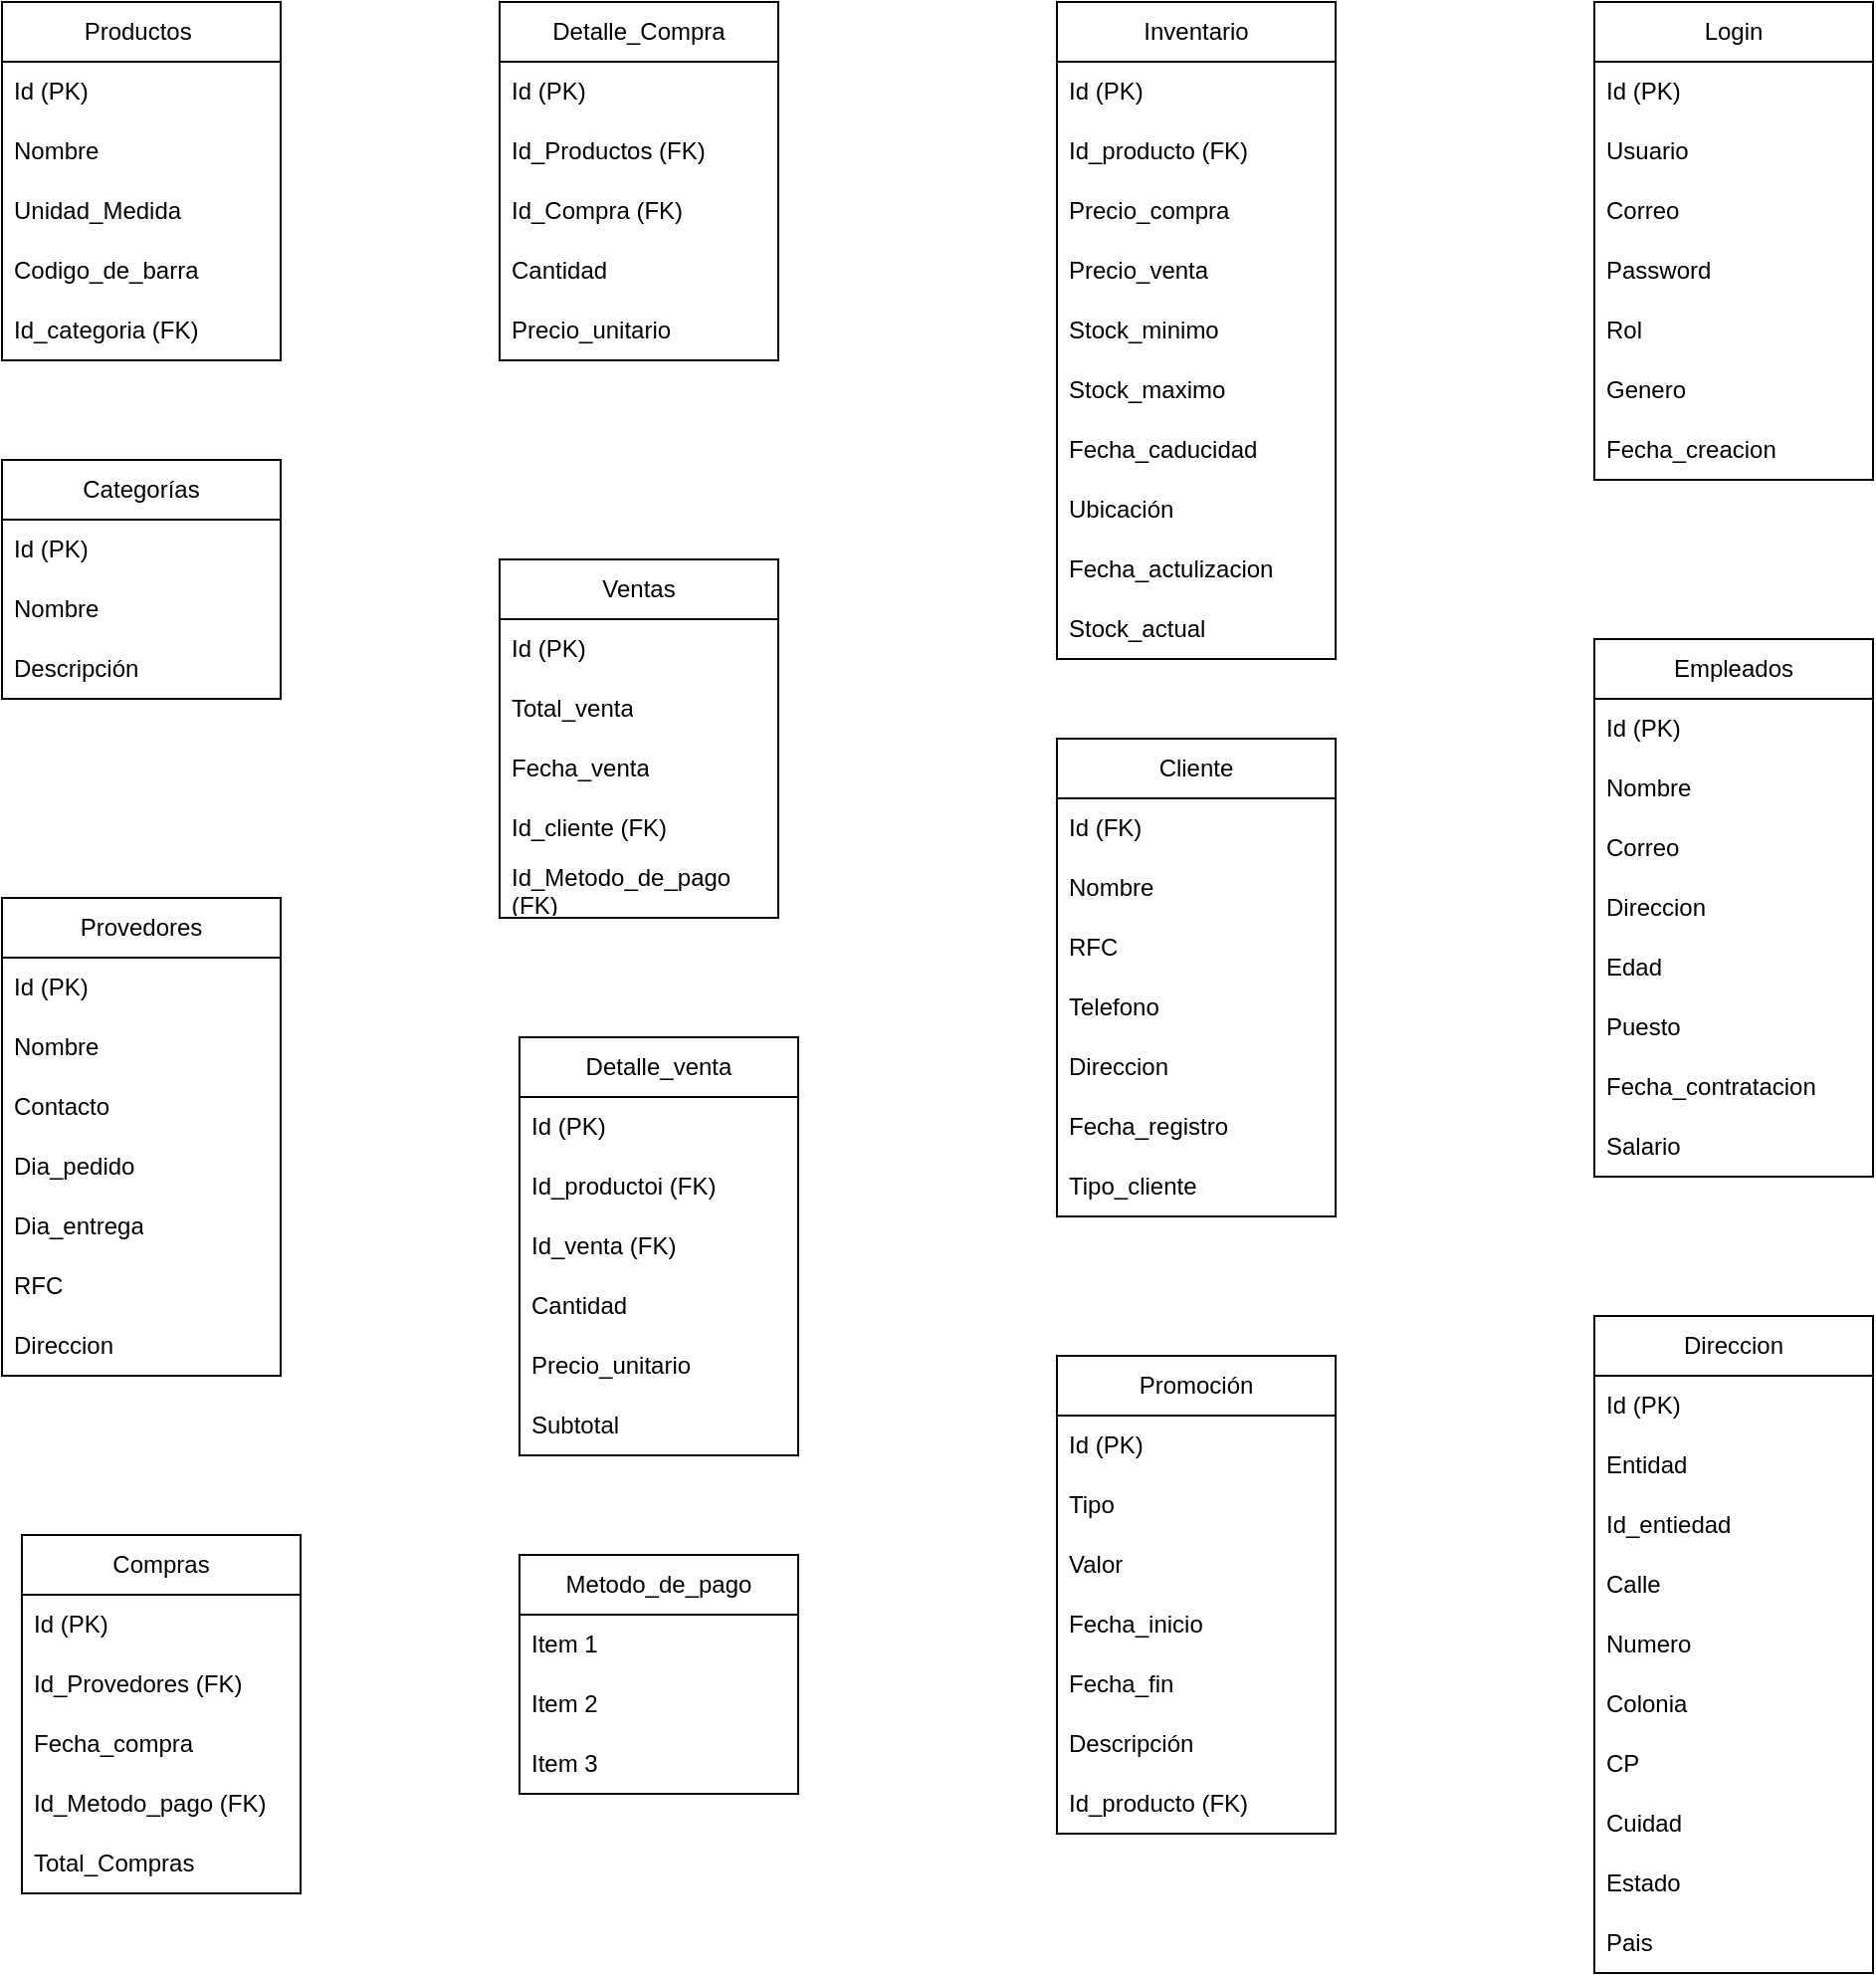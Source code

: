 <mxfile version="28.0.9">
  <diagram name="Página-1" id="s4iE3-bZNJo3ALk9w8a-">
    <mxGraphModel dx="1351" dy="931" grid="1" gridSize="10" guides="1" tooltips="1" connect="1" arrows="1" fold="1" page="1" pageScale="1" pageWidth="850" pageHeight="1100" background="none" math="0" shadow="0">
      <root>
        <mxCell id="0" />
        <mxCell id="1" parent="0" />
        <mxCell id="YJeVbVahB3bCU0krQ_hG-16" value="Compras" style="swimlane;fontStyle=0;childLayout=stackLayout;horizontal=1;startSize=30;horizontalStack=0;resizeParent=1;resizeParentMax=0;resizeLast=0;collapsible=1;marginBottom=0;whiteSpace=wrap;html=1;" parent="1" vertex="1">
          <mxGeometry x="50" y="810" width="140" height="180" as="geometry" />
        </mxCell>
        <mxCell id="YJeVbVahB3bCU0krQ_hG-17" value="Id (PK)" style="text;strokeColor=none;fillColor=none;align=left;verticalAlign=middle;spacingLeft=4;spacingRight=4;overflow=hidden;points=[[0,0.5],[1,0.5]];portConstraint=eastwest;rotatable=0;whiteSpace=wrap;html=1;" parent="YJeVbVahB3bCU0krQ_hG-16" vertex="1">
          <mxGeometry y="30" width="140" height="30" as="geometry" />
        </mxCell>
        <mxCell id="YJeVbVahB3bCU0krQ_hG-18" value="Id_Provedores (FK)" style="text;strokeColor=none;fillColor=none;align=left;verticalAlign=middle;spacingLeft=4;spacingRight=4;overflow=hidden;points=[[0,0.5],[1,0.5]];portConstraint=eastwest;rotatable=0;whiteSpace=wrap;html=1;" parent="YJeVbVahB3bCU0krQ_hG-16" vertex="1">
          <mxGeometry y="60" width="140" height="30" as="geometry" />
        </mxCell>
        <mxCell id="fTcTY6-zN0gqCaQh0SbR-51" value="Fecha_compra" style="text;strokeColor=none;fillColor=none;align=left;verticalAlign=middle;spacingLeft=4;spacingRight=4;overflow=hidden;points=[[0,0.5],[1,0.5]];portConstraint=eastwest;rotatable=0;whiteSpace=wrap;html=1;" vertex="1" parent="YJeVbVahB3bCU0krQ_hG-16">
          <mxGeometry y="90" width="140" height="30" as="geometry" />
        </mxCell>
        <mxCell id="fTcTY6-zN0gqCaQh0SbR-53" value="Id_Metodo_pago (FK)" style="text;strokeColor=none;fillColor=none;align=left;verticalAlign=middle;spacingLeft=4;spacingRight=4;overflow=hidden;points=[[0,0.5],[1,0.5]];portConstraint=eastwest;rotatable=0;whiteSpace=wrap;html=1;" vertex="1" parent="YJeVbVahB3bCU0krQ_hG-16">
          <mxGeometry y="120" width="140" height="30" as="geometry" />
        </mxCell>
        <mxCell id="YJeVbVahB3bCU0krQ_hG-19" value="Total_Compras" style="text;strokeColor=none;fillColor=none;align=left;verticalAlign=middle;spacingLeft=4;spacingRight=4;overflow=hidden;points=[[0,0.5],[1,0.5]];portConstraint=eastwest;rotatable=0;whiteSpace=wrap;html=1;" parent="YJeVbVahB3bCU0krQ_hG-16" vertex="1">
          <mxGeometry y="150" width="140" height="30" as="geometry" />
        </mxCell>
        <mxCell id="YJeVbVahB3bCU0krQ_hG-20" value="Detalle_Compra" style="swimlane;fontStyle=0;childLayout=stackLayout;horizontal=1;startSize=30;horizontalStack=0;resizeParent=1;resizeParentMax=0;resizeLast=0;collapsible=1;marginBottom=0;whiteSpace=wrap;html=1;" parent="1" vertex="1">
          <mxGeometry x="290" y="40" width="140" height="180" as="geometry" />
        </mxCell>
        <mxCell id="YJeVbVahB3bCU0krQ_hG-21" value="Id (PK)" style="text;strokeColor=none;fillColor=none;align=left;verticalAlign=middle;spacingLeft=4;spacingRight=4;overflow=hidden;points=[[0,0.5],[1,0.5]];portConstraint=eastwest;rotatable=0;whiteSpace=wrap;html=1;" parent="YJeVbVahB3bCU0krQ_hG-20" vertex="1">
          <mxGeometry y="30" width="140" height="30" as="geometry" />
        </mxCell>
        <mxCell id="YJeVbVahB3bCU0krQ_hG-22" value="Id_Productos (FK)" style="text;strokeColor=none;fillColor=none;align=left;verticalAlign=middle;spacingLeft=4;spacingRight=4;overflow=hidden;points=[[0,0.5],[1,0.5]];portConstraint=eastwest;rotatable=0;whiteSpace=wrap;html=1;" parent="YJeVbVahB3bCU0krQ_hG-20" vertex="1">
          <mxGeometry y="60" width="140" height="30" as="geometry" />
        </mxCell>
        <mxCell id="YJeVbVahB3bCU0krQ_hG-23" value="Id_Compra (FK)" style="text;strokeColor=none;fillColor=none;align=left;verticalAlign=middle;spacingLeft=4;spacingRight=4;overflow=hidden;points=[[0,0.5],[1,0.5]];portConstraint=eastwest;rotatable=0;whiteSpace=wrap;html=1;" parent="YJeVbVahB3bCU0krQ_hG-20" vertex="1">
          <mxGeometry y="90" width="140" height="30" as="geometry" />
        </mxCell>
        <mxCell id="fTcTY6-zN0gqCaQh0SbR-10" value="Cantidad" style="text;strokeColor=none;fillColor=none;align=left;verticalAlign=middle;spacingLeft=4;spacingRight=4;overflow=hidden;points=[[0,0.5],[1,0.5]];portConstraint=eastwest;rotatable=0;whiteSpace=wrap;html=1;" vertex="1" parent="YJeVbVahB3bCU0krQ_hG-20">
          <mxGeometry y="120" width="140" height="30" as="geometry" />
        </mxCell>
        <mxCell id="YJeVbVahB3bCU0krQ_hG-24" value="Precio_unitario" style="text;strokeColor=none;fillColor=none;align=left;verticalAlign=middle;spacingLeft=4;spacingRight=4;overflow=hidden;points=[[0,0.5],[1,0.5]];portConstraint=eastwest;rotatable=0;whiteSpace=wrap;html=1;" parent="YJeVbVahB3bCU0krQ_hG-20" vertex="1">
          <mxGeometry y="150" width="140" height="30" as="geometry" />
        </mxCell>
        <mxCell id="d5MRXI2OBpAzyRgP1LyC-1" value="Productos&amp;nbsp;" style="swimlane;fontStyle=0;childLayout=stackLayout;horizontal=1;startSize=30;horizontalStack=0;resizeParent=1;resizeParentMax=0;resizeLast=0;collapsible=1;marginBottom=0;whiteSpace=wrap;html=1;" parent="1" vertex="1">
          <mxGeometry x="40" y="40" width="140" height="180" as="geometry" />
        </mxCell>
        <mxCell id="d5MRXI2OBpAzyRgP1LyC-2" value="Id (PK)" style="text;strokeColor=none;fillColor=none;align=left;verticalAlign=middle;spacingLeft=4;spacingRight=4;overflow=hidden;points=[[0,0.5],[1,0.5]];portConstraint=eastwest;rotatable=0;whiteSpace=wrap;html=1;" parent="d5MRXI2OBpAzyRgP1LyC-1" vertex="1">
          <mxGeometry y="30" width="140" height="30" as="geometry" />
        </mxCell>
        <mxCell id="d5MRXI2OBpAzyRgP1LyC-3" value="Nombre" style="text;strokeColor=none;fillColor=none;align=left;verticalAlign=middle;spacingLeft=4;spacingRight=4;overflow=hidden;points=[[0,0.5],[1,0.5]];portConstraint=eastwest;rotatable=0;whiteSpace=wrap;html=1;" parent="d5MRXI2OBpAzyRgP1LyC-1" vertex="1">
          <mxGeometry y="60" width="140" height="30" as="geometry" />
        </mxCell>
        <mxCell id="d5MRXI2OBpAzyRgP1LyC-4" value="Unidad_Medida" style="text;strokeColor=none;fillColor=none;align=left;verticalAlign=middle;spacingLeft=4;spacingRight=4;overflow=hidden;points=[[0,0.5],[1,0.5]];portConstraint=eastwest;rotatable=0;whiteSpace=wrap;html=1;" parent="d5MRXI2OBpAzyRgP1LyC-1" vertex="1">
          <mxGeometry y="90" width="140" height="30" as="geometry" />
        </mxCell>
        <mxCell id="fTcTY6-zN0gqCaQh0SbR-3" value="Codigo_de_barra" style="text;strokeColor=none;fillColor=none;align=left;verticalAlign=middle;spacingLeft=4;spacingRight=4;overflow=hidden;points=[[0,0.5],[1,0.5]];portConstraint=eastwest;rotatable=0;whiteSpace=wrap;html=1;" vertex="1" parent="d5MRXI2OBpAzyRgP1LyC-1">
          <mxGeometry y="120" width="140" height="30" as="geometry" />
        </mxCell>
        <mxCell id="fTcTY6-zN0gqCaQh0SbR-48" value="Id_categoria (FK)" style="text;strokeColor=none;fillColor=none;align=left;verticalAlign=middle;spacingLeft=4;spacingRight=4;overflow=hidden;points=[[0,0.5],[1,0.5]];portConstraint=eastwest;rotatable=0;whiteSpace=wrap;html=1;" vertex="1" parent="d5MRXI2OBpAzyRgP1LyC-1">
          <mxGeometry y="150" width="140" height="30" as="geometry" />
        </mxCell>
        <mxCell id="d5MRXI2OBpAzyRgP1LyC-5" value="Categorías" style="swimlane;fontStyle=0;childLayout=stackLayout;horizontal=1;startSize=30;horizontalStack=0;resizeParent=1;resizeParentMax=0;resizeLast=0;collapsible=1;marginBottom=0;whiteSpace=wrap;html=1;" parent="1" vertex="1">
          <mxGeometry x="40" y="270" width="140" height="120" as="geometry" />
        </mxCell>
        <mxCell id="d5MRXI2OBpAzyRgP1LyC-6" value="Id (PK)" style="text;strokeColor=none;fillColor=none;align=left;verticalAlign=middle;spacingLeft=4;spacingRight=4;overflow=hidden;points=[[0,0.5],[1,0.5]];portConstraint=eastwest;rotatable=0;whiteSpace=wrap;html=1;" parent="d5MRXI2OBpAzyRgP1LyC-5" vertex="1">
          <mxGeometry y="30" width="140" height="30" as="geometry" />
        </mxCell>
        <mxCell id="d5MRXI2OBpAzyRgP1LyC-7" value="Nombre" style="text;strokeColor=none;fillColor=none;align=left;verticalAlign=middle;spacingLeft=4;spacingRight=4;overflow=hidden;points=[[0,0.5],[1,0.5]];portConstraint=eastwest;rotatable=0;whiteSpace=wrap;html=1;" parent="d5MRXI2OBpAzyRgP1LyC-5" vertex="1">
          <mxGeometry y="60" width="140" height="30" as="geometry" />
        </mxCell>
        <mxCell id="fTcTY6-zN0gqCaQh0SbR-49" value="Descripción" style="text;strokeColor=none;fillColor=none;align=left;verticalAlign=middle;spacingLeft=4;spacingRight=4;overflow=hidden;points=[[0,0.5],[1,0.5]];portConstraint=eastwest;rotatable=0;whiteSpace=wrap;html=1;" vertex="1" parent="d5MRXI2OBpAzyRgP1LyC-5">
          <mxGeometry y="90" width="140" height="30" as="geometry" />
        </mxCell>
        <mxCell id="d5MRXI2OBpAzyRgP1LyC-9" value="Provedores" style="swimlane;fontStyle=0;childLayout=stackLayout;horizontal=1;startSize=30;horizontalStack=0;resizeParent=1;resizeParentMax=0;resizeLast=0;collapsible=1;marginBottom=0;whiteSpace=wrap;html=1;" parent="1" vertex="1">
          <mxGeometry x="40" y="490" width="140" height="240" as="geometry" />
        </mxCell>
        <mxCell id="d5MRXI2OBpAzyRgP1LyC-10" value="Id (PK)" style="text;strokeColor=none;fillColor=none;align=left;verticalAlign=middle;spacingLeft=4;spacingRight=4;overflow=hidden;points=[[0,0.5],[1,0.5]];portConstraint=eastwest;rotatable=0;whiteSpace=wrap;html=1;" parent="d5MRXI2OBpAzyRgP1LyC-9" vertex="1">
          <mxGeometry y="30" width="140" height="30" as="geometry" />
        </mxCell>
        <mxCell id="d5MRXI2OBpAzyRgP1LyC-11" value="Nombre" style="text;strokeColor=none;fillColor=none;align=left;verticalAlign=middle;spacingLeft=4;spacingRight=4;overflow=hidden;points=[[0,0.5],[1,0.5]];portConstraint=eastwest;rotatable=0;whiteSpace=wrap;html=1;" parent="d5MRXI2OBpAzyRgP1LyC-9" vertex="1">
          <mxGeometry y="60" width="140" height="30" as="geometry" />
        </mxCell>
        <mxCell id="d5MRXI2OBpAzyRgP1LyC-12" value="Contacto" style="text;strokeColor=none;fillColor=none;align=left;verticalAlign=middle;spacingLeft=4;spacingRight=4;overflow=hidden;points=[[0,0.5],[1,0.5]];portConstraint=eastwest;rotatable=0;whiteSpace=wrap;html=1;" parent="d5MRXI2OBpAzyRgP1LyC-9" vertex="1">
          <mxGeometry y="90" width="140" height="30" as="geometry" />
        </mxCell>
        <mxCell id="d5MRXI2OBpAzyRgP1LyC-13" value="Dia_pedido" style="text;strokeColor=none;fillColor=none;align=left;verticalAlign=middle;spacingLeft=4;spacingRight=4;overflow=hidden;points=[[0,0.5],[1,0.5]];portConstraint=eastwest;rotatable=0;whiteSpace=wrap;html=1;" parent="d5MRXI2OBpAzyRgP1LyC-9" vertex="1">
          <mxGeometry y="120" width="140" height="30" as="geometry" />
        </mxCell>
        <mxCell id="d5MRXI2OBpAzyRgP1LyC-14" value="Dia_entrega" style="text;strokeColor=none;fillColor=none;align=left;verticalAlign=middle;spacingLeft=4;spacingRight=4;overflow=hidden;points=[[0,0.5],[1,0.5]];portConstraint=eastwest;rotatable=0;whiteSpace=wrap;html=1;" parent="d5MRXI2OBpAzyRgP1LyC-9" vertex="1">
          <mxGeometry y="150" width="140" height="30" as="geometry" />
        </mxCell>
        <mxCell id="fTcTY6-zN0gqCaQh0SbR-5" value="RFC" style="text;strokeColor=none;fillColor=none;align=left;verticalAlign=middle;spacingLeft=4;spacingRight=4;overflow=hidden;points=[[0,0.5],[1,0.5]];portConstraint=eastwest;rotatable=0;whiteSpace=wrap;html=1;" vertex="1" parent="d5MRXI2OBpAzyRgP1LyC-9">
          <mxGeometry y="180" width="140" height="30" as="geometry" />
        </mxCell>
        <mxCell id="fTcTY6-zN0gqCaQh0SbR-6" value="Direccion" style="text;strokeColor=none;fillColor=none;align=left;verticalAlign=middle;spacingLeft=4;spacingRight=4;overflow=hidden;points=[[0,0.5],[1,0.5]];portConstraint=eastwest;rotatable=0;whiteSpace=wrap;html=1;" vertex="1" parent="d5MRXI2OBpAzyRgP1LyC-9">
          <mxGeometry y="210" width="140" height="30" as="geometry" />
        </mxCell>
        <mxCell id="d5MRXI2OBpAzyRgP1LyC-15" value="Ventas" style="swimlane;fontStyle=0;childLayout=stackLayout;horizontal=1;startSize=30;horizontalStack=0;resizeParent=1;resizeParentMax=0;resizeLast=0;collapsible=1;marginBottom=0;whiteSpace=wrap;html=1;" parent="1" vertex="1">
          <mxGeometry x="290" y="320" width="140" height="180" as="geometry" />
        </mxCell>
        <mxCell id="d5MRXI2OBpAzyRgP1LyC-16" value="Id (PK)" style="text;strokeColor=none;fillColor=none;align=left;verticalAlign=middle;spacingLeft=4;spacingRight=4;overflow=hidden;points=[[0,0.5],[1,0.5]];portConstraint=eastwest;rotatable=0;whiteSpace=wrap;html=1;" parent="d5MRXI2OBpAzyRgP1LyC-15" vertex="1">
          <mxGeometry y="30" width="140" height="30" as="geometry" />
        </mxCell>
        <mxCell id="d5MRXI2OBpAzyRgP1LyC-17" value="Total_venta" style="text;strokeColor=none;fillColor=none;align=left;verticalAlign=middle;spacingLeft=4;spacingRight=4;overflow=hidden;points=[[0,0.5],[1,0.5]];portConstraint=eastwest;rotatable=0;whiteSpace=wrap;html=1;" parent="d5MRXI2OBpAzyRgP1LyC-15" vertex="1">
          <mxGeometry y="60" width="140" height="30" as="geometry" />
        </mxCell>
        <mxCell id="d5MRXI2OBpAzyRgP1LyC-18" value="Fecha_venta" style="text;strokeColor=none;fillColor=none;align=left;verticalAlign=middle;spacingLeft=4;spacingRight=4;overflow=hidden;points=[[0,0.5],[1,0.5]];portConstraint=eastwest;rotatable=0;whiteSpace=wrap;html=1;" parent="d5MRXI2OBpAzyRgP1LyC-15" vertex="1">
          <mxGeometry y="90" width="140" height="30" as="geometry" />
        </mxCell>
        <mxCell id="d5MRXI2OBpAzyRgP1LyC-19" value="Id_cliente (FK)" style="text;strokeColor=none;fillColor=none;align=left;verticalAlign=middle;spacingLeft=4;spacingRight=4;overflow=hidden;points=[[0,0.5],[1,0.5]];portConstraint=eastwest;rotatable=0;whiteSpace=wrap;html=1;" parent="d5MRXI2OBpAzyRgP1LyC-15" vertex="1">
          <mxGeometry y="120" width="140" height="30" as="geometry" />
        </mxCell>
        <mxCell id="fTcTY6-zN0gqCaQh0SbR-18" value="Id_Metodo_de_pago (FK)" style="text;strokeColor=none;fillColor=none;align=left;verticalAlign=middle;spacingLeft=4;spacingRight=4;overflow=hidden;points=[[0,0.5],[1,0.5]];portConstraint=eastwest;rotatable=0;whiteSpace=wrap;html=1;" vertex="1" parent="d5MRXI2OBpAzyRgP1LyC-15">
          <mxGeometry y="150" width="140" height="30" as="geometry" />
        </mxCell>
        <mxCell id="d5MRXI2OBpAzyRgP1LyC-20" value="Detalle_venta" style="swimlane;fontStyle=0;childLayout=stackLayout;horizontal=1;startSize=30;horizontalStack=0;resizeParent=1;resizeParentMax=0;resizeLast=0;collapsible=1;marginBottom=0;whiteSpace=wrap;html=1;" parent="1" vertex="1">
          <mxGeometry x="300" y="560" width="140" height="210" as="geometry" />
        </mxCell>
        <mxCell id="d5MRXI2OBpAzyRgP1LyC-21" value="Id (PK)" style="text;strokeColor=none;fillColor=none;align=left;verticalAlign=middle;spacingLeft=4;spacingRight=4;overflow=hidden;points=[[0,0.5],[1,0.5]];portConstraint=eastwest;rotatable=0;whiteSpace=wrap;html=1;" parent="d5MRXI2OBpAzyRgP1LyC-20" vertex="1">
          <mxGeometry y="30" width="140" height="30" as="geometry" />
        </mxCell>
        <mxCell id="d5MRXI2OBpAzyRgP1LyC-22" value="Id_productoi (FK)" style="text;strokeColor=none;fillColor=none;align=left;verticalAlign=middle;spacingLeft=4;spacingRight=4;overflow=hidden;points=[[0,0.5],[1,0.5]];portConstraint=eastwest;rotatable=0;whiteSpace=wrap;html=1;" parent="d5MRXI2OBpAzyRgP1LyC-20" vertex="1">
          <mxGeometry y="60" width="140" height="30" as="geometry" />
        </mxCell>
        <mxCell id="d5MRXI2OBpAzyRgP1LyC-23" value="Id_venta (FK)" style="text;strokeColor=none;fillColor=none;align=left;verticalAlign=middle;spacingLeft=4;spacingRight=4;overflow=hidden;points=[[0,0.5],[1,0.5]];portConstraint=eastwest;rotatable=0;whiteSpace=wrap;html=1;" parent="d5MRXI2OBpAzyRgP1LyC-20" vertex="1">
          <mxGeometry y="90" width="140" height="30" as="geometry" />
        </mxCell>
        <mxCell id="d5MRXI2OBpAzyRgP1LyC-24" value="Cantidad" style="text;strokeColor=none;fillColor=none;align=left;verticalAlign=middle;spacingLeft=4;spacingRight=4;overflow=hidden;points=[[0,0.5],[1,0.5]];portConstraint=eastwest;rotatable=0;whiteSpace=wrap;html=1;" parent="d5MRXI2OBpAzyRgP1LyC-20" vertex="1">
          <mxGeometry y="120" width="140" height="30" as="geometry" />
        </mxCell>
        <mxCell id="fTcTY6-zN0gqCaQh0SbR-42" value="Precio_unitario" style="text;strokeColor=none;fillColor=none;align=left;verticalAlign=middle;spacingLeft=4;spacingRight=4;overflow=hidden;points=[[0,0.5],[1,0.5]];portConstraint=eastwest;rotatable=0;whiteSpace=wrap;html=1;" vertex="1" parent="d5MRXI2OBpAzyRgP1LyC-20">
          <mxGeometry y="150" width="140" height="30" as="geometry" />
        </mxCell>
        <mxCell id="fTcTY6-zN0gqCaQh0SbR-43" value="Subtotal" style="text;strokeColor=none;fillColor=none;align=left;verticalAlign=middle;spacingLeft=4;spacingRight=4;overflow=hidden;points=[[0,0.5],[1,0.5]];portConstraint=eastwest;rotatable=0;whiteSpace=wrap;html=1;" vertex="1" parent="d5MRXI2OBpAzyRgP1LyC-20">
          <mxGeometry y="180" width="140" height="30" as="geometry" />
        </mxCell>
        <mxCell id="d5MRXI2OBpAzyRgP1LyC-25" value="Inventario" style="swimlane;fontStyle=0;childLayout=stackLayout;horizontal=1;startSize=30;horizontalStack=0;resizeParent=1;resizeParentMax=0;resizeLast=0;collapsible=1;marginBottom=0;whiteSpace=wrap;html=1;" parent="1" vertex="1">
          <mxGeometry x="570" y="40" width="140" height="330" as="geometry" />
        </mxCell>
        <mxCell id="d5MRXI2OBpAzyRgP1LyC-26" value="Id (PK)" style="text;strokeColor=none;fillColor=none;align=left;verticalAlign=middle;spacingLeft=4;spacingRight=4;overflow=hidden;points=[[0,0.5],[1,0.5]];portConstraint=eastwest;rotatable=0;whiteSpace=wrap;html=1;" parent="d5MRXI2OBpAzyRgP1LyC-25" vertex="1">
          <mxGeometry y="30" width="140" height="30" as="geometry" />
        </mxCell>
        <mxCell id="d5MRXI2OBpAzyRgP1LyC-27" value="Id_producto (FK)" style="text;strokeColor=none;fillColor=none;align=left;verticalAlign=middle;spacingLeft=4;spacingRight=4;overflow=hidden;points=[[0,0.5],[1,0.5]];portConstraint=eastwest;rotatable=0;whiteSpace=wrap;html=1;" parent="d5MRXI2OBpAzyRgP1LyC-25" vertex="1">
          <mxGeometry y="60" width="140" height="30" as="geometry" />
        </mxCell>
        <mxCell id="d5MRXI2OBpAzyRgP1LyC-28" value="Precio_compra" style="text;strokeColor=none;fillColor=none;align=left;verticalAlign=middle;spacingLeft=4;spacingRight=4;overflow=hidden;points=[[0,0.5],[1,0.5]];portConstraint=eastwest;rotatable=0;whiteSpace=wrap;html=1;" parent="d5MRXI2OBpAzyRgP1LyC-25" vertex="1">
          <mxGeometry y="90" width="140" height="30" as="geometry" />
        </mxCell>
        <mxCell id="d5MRXI2OBpAzyRgP1LyC-29" value="Precio_venta" style="text;strokeColor=none;fillColor=none;align=left;verticalAlign=middle;spacingLeft=4;spacingRight=4;overflow=hidden;points=[[0,0.5],[1,0.5]];portConstraint=eastwest;rotatable=0;whiteSpace=wrap;html=1;" parent="d5MRXI2OBpAzyRgP1LyC-25" vertex="1">
          <mxGeometry y="120" width="140" height="30" as="geometry" />
        </mxCell>
        <mxCell id="d5MRXI2OBpAzyRgP1LyC-30" value="Stock_minimo" style="text;strokeColor=none;fillColor=none;align=left;verticalAlign=middle;spacingLeft=4;spacingRight=4;overflow=hidden;points=[[0,0.5],[1,0.5]];portConstraint=eastwest;rotatable=0;whiteSpace=wrap;html=1;" parent="d5MRXI2OBpAzyRgP1LyC-25" vertex="1">
          <mxGeometry y="150" width="140" height="30" as="geometry" />
        </mxCell>
        <mxCell id="d5MRXI2OBpAzyRgP1LyC-31" value="Stock_maximo" style="text;strokeColor=none;fillColor=none;align=left;verticalAlign=middle;spacingLeft=4;spacingRight=4;overflow=hidden;points=[[0,0.5],[1,0.5]];portConstraint=eastwest;rotatable=0;whiteSpace=wrap;html=1;" parent="d5MRXI2OBpAzyRgP1LyC-25" vertex="1">
          <mxGeometry y="180" width="140" height="30" as="geometry" />
        </mxCell>
        <mxCell id="d5MRXI2OBpAzyRgP1LyC-32" value="Fecha_caducidad" style="text;strokeColor=none;fillColor=none;align=left;verticalAlign=middle;spacingLeft=4;spacingRight=4;overflow=hidden;points=[[0,0.5],[1,0.5]];portConstraint=eastwest;rotatable=0;whiteSpace=wrap;html=1;" parent="d5MRXI2OBpAzyRgP1LyC-25" vertex="1">
          <mxGeometry y="210" width="140" height="30" as="geometry" />
        </mxCell>
        <mxCell id="fTcTY6-zN0gqCaQh0SbR-14" value="Ubicación" style="text;strokeColor=none;fillColor=none;align=left;verticalAlign=middle;spacingLeft=4;spacingRight=4;overflow=hidden;points=[[0,0.5],[1,0.5]];portConstraint=eastwest;rotatable=0;whiteSpace=wrap;html=1;" vertex="1" parent="d5MRXI2OBpAzyRgP1LyC-25">
          <mxGeometry y="240" width="140" height="30" as="geometry" />
        </mxCell>
        <mxCell id="fTcTY6-zN0gqCaQh0SbR-15" value="Fecha_actulizacion" style="text;strokeColor=none;fillColor=none;align=left;verticalAlign=middle;spacingLeft=4;spacingRight=4;overflow=hidden;points=[[0,0.5],[1,0.5]];portConstraint=eastwest;rotatable=0;whiteSpace=wrap;html=1;" vertex="1" parent="d5MRXI2OBpAzyRgP1LyC-25">
          <mxGeometry y="270" width="140" height="30" as="geometry" />
        </mxCell>
        <mxCell id="fTcTY6-zN0gqCaQh0SbR-45" value="Stock_actual" style="text;strokeColor=none;fillColor=none;align=left;verticalAlign=middle;spacingLeft=4;spacingRight=4;overflow=hidden;points=[[0,0.5],[1,0.5]];portConstraint=eastwest;rotatable=0;whiteSpace=wrap;html=1;" vertex="1" parent="d5MRXI2OBpAzyRgP1LyC-25">
          <mxGeometry y="300" width="140" height="30" as="geometry" />
        </mxCell>
        <mxCell id="d5MRXI2OBpAzyRgP1LyC-33" value="Cliente" style="swimlane;fontStyle=0;childLayout=stackLayout;horizontal=1;startSize=30;horizontalStack=0;resizeParent=1;resizeParentMax=0;resizeLast=0;collapsible=1;marginBottom=0;whiteSpace=wrap;html=1;" parent="1" vertex="1">
          <mxGeometry x="570" y="410" width="140" height="240" as="geometry" />
        </mxCell>
        <mxCell id="d5MRXI2OBpAzyRgP1LyC-34" value="Id (FK)" style="text;strokeColor=none;fillColor=none;align=left;verticalAlign=middle;spacingLeft=4;spacingRight=4;overflow=hidden;points=[[0,0.5],[1,0.5]];portConstraint=eastwest;rotatable=0;whiteSpace=wrap;html=1;" parent="d5MRXI2OBpAzyRgP1LyC-33" vertex="1">
          <mxGeometry y="30" width="140" height="30" as="geometry" />
        </mxCell>
        <mxCell id="d5MRXI2OBpAzyRgP1LyC-35" value="Nombre" style="text;strokeColor=none;fillColor=none;align=left;verticalAlign=middle;spacingLeft=4;spacingRight=4;overflow=hidden;points=[[0,0.5],[1,0.5]];portConstraint=eastwest;rotatable=0;whiteSpace=wrap;html=1;" parent="d5MRXI2OBpAzyRgP1LyC-33" vertex="1">
          <mxGeometry y="60" width="140" height="30" as="geometry" />
        </mxCell>
        <mxCell id="d5MRXI2OBpAzyRgP1LyC-53" value="RFC" style="text;strokeColor=none;fillColor=none;align=left;verticalAlign=middle;spacingLeft=4;spacingRight=4;overflow=hidden;points=[[0,0.5],[1,0.5]];portConstraint=eastwest;rotatable=0;whiteSpace=wrap;html=1;" parent="d5MRXI2OBpAzyRgP1LyC-33" vertex="1">
          <mxGeometry y="90" width="140" height="30" as="geometry" />
        </mxCell>
        <mxCell id="d5MRXI2OBpAzyRgP1LyC-54" value="Telefono" style="text;strokeColor=none;fillColor=none;align=left;verticalAlign=middle;spacingLeft=4;spacingRight=4;overflow=hidden;points=[[0,0.5],[1,0.5]];portConstraint=eastwest;rotatable=0;whiteSpace=wrap;html=1;" parent="d5MRXI2OBpAzyRgP1LyC-33" vertex="1">
          <mxGeometry y="120" width="140" height="30" as="geometry" />
        </mxCell>
        <mxCell id="d5MRXI2OBpAzyRgP1LyC-55" value="Direccion" style="text;strokeColor=none;fillColor=none;align=left;verticalAlign=middle;spacingLeft=4;spacingRight=4;overflow=hidden;points=[[0,0.5],[1,0.5]];portConstraint=eastwest;rotatable=0;whiteSpace=wrap;html=1;" parent="d5MRXI2OBpAzyRgP1LyC-33" vertex="1">
          <mxGeometry y="150" width="140" height="30" as="geometry" />
        </mxCell>
        <mxCell id="fTcTY6-zN0gqCaQh0SbR-16" value="Fecha_registro" style="text;strokeColor=none;fillColor=none;align=left;verticalAlign=middle;spacingLeft=4;spacingRight=4;overflow=hidden;points=[[0,0.5],[1,0.5]];portConstraint=eastwest;rotatable=0;whiteSpace=wrap;html=1;" vertex="1" parent="d5MRXI2OBpAzyRgP1LyC-33">
          <mxGeometry y="180" width="140" height="30" as="geometry" />
        </mxCell>
        <mxCell id="fTcTY6-zN0gqCaQh0SbR-17" value="Tipo_cliente" style="text;strokeColor=none;fillColor=none;align=left;verticalAlign=middle;spacingLeft=4;spacingRight=4;overflow=hidden;points=[[0,0.5],[1,0.5]];portConstraint=eastwest;rotatable=0;whiteSpace=wrap;html=1;" vertex="1" parent="d5MRXI2OBpAzyRgP1LyC-33">
          <mxGeometry y="210" width="140" height="30" as="geometry" />
        </mxCell>
        <mxCell id="d5MRXI2OBpAzyRgP1LyC-37" value="Empleados" style="swimlane;fontStyle=0;childLayout=stackLayout;horizontal=1;startSize=30;horizontalStack=0;resizeParent=1;resizeParentMax=0;resizeLast=0;collapsible=1;marginBottom=0;whiteSpace=wrap;html=1;" parent="1" vertex="1">
          <mxGeometry x="840" y="360" width="140" height="270" as="geometry" />
        </mxCell>
        <mxCell id="d5MRXI2OBpAzyRgP1LyC-38" value="Id (PK)" style="text;strokeColor=none;fillColor=none;align=left;verticalAlign=middle;spacingLeft=4;spacingRight=4;overflow=hidden;points=[[0,0.5],[1,0.5]];portConstraint=eastwest;rotatable=0;whiteSpace=wrap;html=1;" parent="d5MRXI2OBpAzyRgP1LyC-37" vertex="1">
          <mxGeometry y="30" width="140" height="30" as="geometry" />
        </mxCell>
        <mxCell id="d5MRXI2OBpAzyRgP1LyC-39" value="Nombre" style="text;strokeColor=none;fillColor=none;align=left;verticalAlign=middle;spacingLeft=4;spacingRight=4;overflow=hidden;points=[[0,0.5],[1,0.5]];portConstraint=eastwest;rotatable=0;whiteSpace=wrap;html=1;" parent="d5MRXI2OBpAzyRgP1LyC-37" vertex="1">
          <mxGeometry y="60" width="140" height="30" as="geometry" />
        </mxCell>
        <mxCell id="d5MRXI2OBpAzyRgP1LyC-40" value="Correo" style="text;strokeColor=none;fillColor=none;align=left;verticalAlign=middle;spacingLeft=4;spacingRight=4;overflow=hidden;points=[[0,0.5],[1,0.5]];portConstraint=eastwest;rotatable=0;whiteSpace=wrap;html=1;" parent="d5MRXI2OBpAzyRgP1LyC-37" vertex="1">
          <mxGeometry y="90" width="140" height="30" as="geometry" />
        </mxCell>
        <mxCell id="d5MRXI2OBpAzyRgP1LyC-41" value="Direccion" style="text;strokeColor=none;fillColor=none;align=left;verticalAlign=middle;spacingLeft=4;spacingRight=4;overflow=hidden;points=[[0,0.5],[1,0.5]];portConstraint=eastwest;rotatable=0;whiteSpace=wrap;html=1;" parent="d5MRXI2OBpAzyRgP1LyC-37" vertex="1">
          <mxGeometry y="120" width="140" height="30" as="geometry" />
        </mxCell>
        <mxCell id="d5MRXI2OBpAzyRgP1LyC-44" value="Edad" style="text;strokeColor=none;fillColor=none;align=left;verticalAlign=middle;spacingLeft=4;spacingRight=4;overflow=hidden;points=[[0,0.5],[1,0.5]];portConstraint=eastwest;rotatable=0;whiteSpace=wrap;html=1;" parent="d5MRXI2OBpAzyRgP1LyC-37" vertex="1">
          <mxGeometry y="150" width="140" height="30" as="geometry" />
        </mxCell>
        <mxCell id="fTcTY6-zN0gqCaQh0SbR-1" value="Puesto" style="text;strokeColor=none;fillColor=none;align=left;verticalAlign=middle;spacingLeft=4;spacingRight=4;overflow=hidden;points=[[0,0.5],[1,0.5]];portConstraint=eastwest;rotatable=0;whiteSpace=wrap;html=1;" vertex="1" parent="d5MRXI2OBpAzyRgP1LyC-37">
          <mxGeometry y="180" width="140" height="30" as="geometry" />
        </mxCell>
        <mxCell id="fTcTY6-zN0gqCaQh0SbR-22" value="Fecha_contratacion" style="text;strokeColor=none;fillColor=none;align=left;verticalAlign=middle;spacingLeft=4;spacingRight=4;overflow=hidden;points=[[0,0.5],[1,0.5]];portConstraint=eastwest;rotatable=0;whiteSpace=wrap;html=1;" vertex="1" parent="d5MRXI2OBpAzyRgP1LyC-37">
          <mxGeometry y="210" width="140" height="30" as="geometry" />
        </mxCell>
        <mxCell id="fTcTY6-zN0gqCaQh0SbR-23" value="Salario" style="text;strokeColor=none;fillColor=none;align=left;verticalAlign=middle;spacingLeft=4;spacingRight=4;overflow=hidden;points=[[0,0.5],[1,0.5]];portConstraint=eastwest;rotatable=0;whiteSpace=wrap;html=1;" vertex="1" parent="d5MRXI2OBpAzyRgP1LyC-37">
          <mxGeometry y="240" width="140" height="30" as="geometry" />
        </mxCell>
        <mxCell id="d5MRXI2OBpAzyRgP1LyC-45" value="Login" style="swimlane;fontStyle=0;childLayout=stackLayout;horizontal=1;startSize=30;horizontalStack=0;resizeParent=1;resizeParentMax=0;resizeLast=0;collapsible=1;marginBottom=0;whiteSpace=wrap;html=1;" parent="1" vertex="1">
          <mxGeometry x="840" y="40" width="140" height="240" as="geometry" />
        </mxCell>
        <mxCell id="d5MRXI2OBpAzyRgP1LyC-46" value="Id (PK)" style="text;strokeColor=none;fillColor=none;align=left;verticalAlign=middle;spacingLeft=4;spacingRight=4;overflow=hidden;points=[[0,0.5],[1,0.5]];portConstraint=eastwest;rotatable=0;whiteSpace=wrap;html=1;" parent="d5MRXI2OBpAzyRgP1LyC-45" vertex="1">
          <mxGeometry y="30" width="140" height="30" as="geometry" />
        </mxCell>
        <mxCell id="d5MRXI2OBpAzyRgP1LyC-47" value="Usuario" style="text;strokeColor=none;fillColor=none;align=left;verticalAlign=middle;spacingLeft=4;spacingRight=4;overflow=hidden;points=[[0,0.5],[1,0.5]];portConstraint=eastwest;rotatable=0;whiteSpace=wrap;html=1;" parent="d5MRXI2OBpAzyRgP1LyC-45" vertex="1">
          <mxGeometry y="60" width="140" height="30" as="geometry" />
        </mxCell>
        <mxCell id="fTcTY6-zN0gqCaQh0SbR-2" value="Correo" style="text;strokeColor=none;fillColor=none;align=left;verticalAlign=middle;spacingLeft=4;spacingRight=4;overflow=hidden;points=[[0,0.5],[1,0.5]];portConstraint=eastwest;rotatable=0;whiteSpace=wrap;html=1;" vertex="1" parent="d5MRXI2OBpAzyRgP1LyC-45">
          <mxGeometry y="90" width="140" height="30" as="geometry" />
        </mxCell>
        <mxCell id="d5MRXI2OBpAzyRgP1LyC-48" value="Password" style="text;strokeColor=none;fillColor=none;align=left;verticalAlign=middle;spacingLeft=4;spacingRight=4;overflow=hidden;points=[[0,0.5],[1,0.5]];portConstraint=eastwest;rotatable=0;whiteSpace=wrap;html=1;" parent="d5MRXI2OBpAzyRgP1LyC-45" vertex="1">
          <mxGeometry y="120" width="140" height="30" as="geometry" />
        </mxCell>
        <mxCell id="fTcTY6-zN0gqCaQh0SbR-19" value="Rol" style="text;strokeColor=none;fillColor=none;align=left;verticalAlign=middle;spacingLeft=4;spacingRight=4;overflow=hidden;points=[[0,0.5],[1,0.5]];portConstraint=eastwest;rotatable=0;whiteSpace=wrap;html=1;" vertex="1" parent="d5MRXI2OBpAzyRgP1LyC-45">
          <mxGeometry y="150" width="140" height="30" as="geometry" />
        </mxCell>
        <mxCell id="fTcTY6-zN0gqCaQh0SbR-20" value="Genero" style="text;strokeColor=none;fillColor=none;align=left;verticalAlign=middle;spacingLeft=4;spacingRight=4;overflow=hidden;points=[[0,0.5],[1,0.5]];portConstraint=eastwest;rotatable=0;whiteSpace=wrap;html=1;" vertex="1" parent="d5MRXI2OBpAzyRgP1LyC-45">
          <mxGeometry y="180" width="140" height="30" as="geometry" />
        </mxCell>
        <mxCell id="fTcTY6-zN0gqCaQh0SbR-21" value="Fecha_creacion" style="text;strokeColor=none;fillColor=none;align=left;verticalAlign=middle;spacingLeft=4;spacingRight=4;overflow=hidden;points=[[0,0.5],[1,0.5]];portConstraint=eastwest;rotatable=0;whiteSpace=wrap;html=1;" vertex="1" parent="d5MRXI2OBpAzyRgP1LyC-45">
          <mxGeometry y="210" width="140" height="30" as="geometry" />
        </mxCell>
        <mxCell id="fTcTY6-zN0gqCaQh0SbR-24" value="Promoción" style="swimlane;fontStyle=0;childLayout=stackLayout;horizontal=1;startSize=30;horizontalStack=0;resizeParent=1;resizeParentMax=0;resizeLast=0;collapsible=1;marginBottom=0;whiteSpace=wrap;html=1;" vertex="1" parent="1">
          <mxGeometry x="570" y="720" width="140" height="240" as="geometry" />
        </mxCell>
        <mxCell id="fTcTY6-zN0gqCaQh0SbR-25" value="Id (PK)" style="text;strokeColor=none;fillColor=none;align=left;verticalAlign=middle;spacingLeft=4;spacingRight=4;overflow=hidden;points=[[0,0.5],[1,0.5]];portConstraint=eastwest;rotatable=0;whiteSpace=wrap;html=1;" vertex="1" parent="fTcTY6-zN0gqCaQh0SbR-24">
          <mxGeometry y="30" width="140" height="30" as="geometry" />
        </mxCell>
        <mxCell id="fTcTY6-zN0gqCaQh0SbR-26" value="Tipo" style="text;strokeColor=none;fillColor=none;align=left;verticalAlign=middle;spacingLeft=4;spacingRight=4;overflow=hidden;points=[[0,0.5],[1,0.5]];portConstraint=eastwest;rotatable=0;whiteSpace=wrap;html=1;" vertex="1" parent="fTcTY6-zN0gqCaQh0SbR-24">
          <mxGeometry y="60" width="140" height="30" as="geometry" />
        </mxCell>
        <mxCell id="fTcTY6-zN0gqCaQh0SbR-27" value="Valor" style="text;strokeColor=none;fillColor=none;align=left;verticalAlign=middle;spacingLeft=4;spacingRight=4;overflow=hidden;points=[[0,0.5],[1,0.5]];portConstraint=eastwest;rotatable=0;whiteSpace=wrap;html=1;" vertex="1" parent="fTcTY6-zN0gqCaQh0SbR-24">
          <mxGeometry y="90" width="140" height="30" as="geometry" />
        </mxCell>
        <mxCell id="fTcTY6-zN0gqCaQh0SbR-28" value="Fecha_inicio" style="text;strokeColor=none;fillColor=none;align=left;verticalAlign=middle;spacingLeft=4;spacingRight=4;overflow=hidden;points=[[0,0.5],[1,0.5]];portConstraint=eastwest;rotatable=0;whiteSpace=wrap;html=1;" vertex="1" parent="fTcTY6-zN0gqCaQh0SbR-24">
          <mxGeometry y="120" width="140" height="30" as="geometry" />
        </mxCell>
        <mxCell id="fTcTY6-zN0gqCaQh0SbR-29" value="Fecha_fin" style="text;strokeColor=none;fillColor=none;align=left;verticalAlign=middle;spacingLeft=4;spacingRight=4;overflow=hidden;points=[[0,0.5],[1,0.5]];portConstraint=eastwest;rotatable=0;whiteSpace=wrap;html=1;" vertex="1" parent="fTcTY6-zN0gqCaQh0SbR-24">
          <mxGeometry y="150" width="140" height="30" as="geometry" />
        </mxCell>
        <mxCell id="fTcTY6-zN0gqCaQh0SbR-47" value="Descripción" style="text;strokeColor=none;fillColor=none;align=left;verticalAlign=middle;spacingLeft=4;spacingRight=4;overflow=hidden;points=[[0,0.5],[1,0.5]];portConstraint=eastwest;rotatable=0;whiteSpace=wrap;html=1;" vertex="1" parent="fTcTY6-zN0gqCaQh0SbR-24">
          <mxGeometry y="180" width="140" height="30" as="geometry" />
        </mxCell>
        <mxCell id="fTcTY6-zN0gqCaQh0SbR-30" value="Id_producto (FK)" style="text;strokeColor=none;fillColor=none;align=left;verticalAlign=middle;spacingLeft=4;spacingRight=4;overflow=hidden;points=[[0,0.5],[1,0.5]];portConstraint=eastwest;rotatable=0;whiteSpace=wrap;html=1;" vertex="1" parent="fTcTY6-zN0gqCaQh0SbR-24">
          <mxGeometry y="210" width="140" height="30" as="geometry" />
        </mxCell>
        <mxCell id="fTcTY6-zN0gqCaQh0SbR-31" value="Direccion" style="swimlane;fontStyle=0;childLayout=stackLayout;horizontal=1;startSize=30;horizontalStack=0;resizeParent=1;resizeParentMax=0;resizeLast=0;collapsible=1;marginBottom=0;whiteSpace=wrap;html=1;" vertex="1" parent="1">
          <mxGeometry x="840" y="700" width="140" height="330" as="geometry" />
        </mxCell>
        <mxCell id="fTcTY6-zN0gqCaQh0SbR-32" value="Id (PK)" style="text;strokeColor=none;fillColor=none;align=left;verticalAlign=middle;spacingLeft=4;spacingRight=4;overflow=hidden;points=[[0,0.5],[1,0.5]];portConstraint=eastwest;rotatable=0;whiteSpace=wrap;html=1;" vertex="1" parent="fTcTY6-zN0gqCaQh0SbR-31">
          <mxGeometry y="30" width="140" height="30" as="geometry" />
        </mxCell>
        <mxCell id="fTcTY6-zN0gqCaQh0SbR-33" value="Entidad" style="text;strokeColor=none;fillColor=none;align=left;verticalAlign=middle;spacingLeft=4;spacingRight=4;overflow=hidden;points=[[0,0.5],[1,0.5]];portConstraint=eastwest;rotatable=0;whiteSpace=wrap;html=1;" vertex="1" parent="fTcTY6-zN0gqCaQh0SbR-31">
          <mxGeometry y="60" width="140" height="30" as="geometry" />
        </mxCell>
        <mxCell id="fTcTY6-zN0gqCaQh0SbR-34" value="Id_entiedad" style="text;strokeColor=none;fillColor=none;align=left;verticalAlign=middle;spacingLeft=4;spacingRight=4;overflow=hidden;points=[[0,0.5],[1,0.5]];portConstraint=eastwest;rotatable=0;whiteSpace=wrap;html=1;" vertex="1" parent="fTcTY6-zN0gqCaQh0SbR-31">
          <mxGeometry y="90" width="140" height="30" as="geometry" />
        </mxCell>
        <mxCell id="fTcTY6-zN0gqCaQh0SbR-35" value="Calle" style="text;strokeColor=none;fillColor=none;align=left;verticalAlign=middle;spacingLeft=4;spacingRight=4;overflow=hidden;points=[[0,0.5],[1,0.5]];portConstraint=eastwest;rotatable=0;whiteSpace=wrap;html=1;" vertex="1" parent="fTcTY6-zN0gqCaQh0SbR-31">
          <mxGeometry y="120" width="140" height="30" as="geometry" />
        </mxCell>
        <mxCell id="fTcTY6-zN0gqCaQh0SbR-36" value="Numero" style="text;strokeColor=none;fillColor=none;align=left;verticalAlign=middle;spacingLeft=4;spacingRight=4;overflow=hidden;points=[[0,0.5],[1,0.5]];portConstraint=eastwest;rotatable=0;whiteSpace=wrap;html=1;" vertex="1" parent="fTcTY6-zN0gqCaQh0SbR-31">
          <mxGeometry y="150" width="140" height="30" as="geometry" />
        </mxCell>
        <mxCell id="fTcTY6-zN0gqCaQh0SbR-37" value="Colonia" style="text;strokeColor=none;fillColor=none;align=left;verticalAlign=middle;spacingLeft=4;spacingRight=4;overflow=hidden;points=[[0,0.5],[1,0.5]];portConstraint=eastwest;rotatable=0;whiteSpace=wrap;html=1;" vertex="1" parent="fTcTY6-zN0gqCaQh0SbR-31">
          <mxGeometry y="180" width="140" height="30" as="geometry" />
        </mxCell>
        <mxCell id="fTcTY6-zN0gqCaQh0SbR-38" value="CP" style="text;strokeColor=none;fillColor=none;align=left;verticalAlign=middle;spacingLeft=4;spacingRight=4;overflow=hidden;points=[[0,0.5],[1,0.5]];portConstraint=eastwest;rotatable=0;whiteSpace=wrap;html=1;" vertex="1" parent="fTcTY6-zN0gqCaQh0SbR-31">
          <mxGeometry y="210" width="140" height="30" as="geometry" />
        </mxCell>
        <mxCell id="fTcTY6-zN0gqCaQh0SbR-39" value="Cuidad" style="text;strokeColor=none;fillColor=none;align=left;verticalAlign=middle;spacingLeft=4;spacingRight=4;overflow=hidden;points=[[0,0.5],[1,0.5]];portConstraint=eastwest;rotatable=0;whiteSpace=wrap;html=1;" vertex="1" parent="fTcTY6-zN0gqCaQh0SbR-31">
          <mxGeometry y="240" width="140" height="30" as="geometry" />
        </mxCell>
        <mxCell id="fTcTY6-zN0gqCaQh0SbR-40" value="Estado" style="text;strokeColor=none;fillColor=none;align=left;verticalAlign=middle;spacingLeft=4;spacingRight=4;overflow=hidden;points=[[0,0.5],[1,0.5]];portConstraint=eastwest;rotatable=0;whiteSpace=wrap;html=1;" vertex="1" parent="fTcTY6-zN0gqCaQh0SbR-31">
          <mxGeometry y="270" width="140" height="30" as="geometry" />
        </mxCell>
        <mxCell id="fTcTY6-zN0gqCaQh0SbR-41" value="Pais" style="text;strokeColor=none;fillColor=none;align=left;verticalAlign=middle;spacingLeft=4;spacingRight=4;overflow=hidden;points=[[0,0.5],[1,0.5]];portConstraint=eastwest;rotatable=0;whiteSpace=wrap;html=1;" vertex="1" parent="fTcTY6-zN0gqCaQh0SbR-31">
          <mxGeometry y="300" width="140" height="30" as="geometry" />
        </mxCell>
        <mxCell id="fTcTY6-zN0gqCaQh0SbR-54" value="Metodo_de_pago" style="swimlane;fontStyle=0;childLayout=stackLayout;horizontal=1;startSize=30;horizontalStack=0;resizeParent=1;resizeParentMax=0;resizeLast=0;collapsible=1;marginBottom=0;whiteSpace=wrap;html=1;" vertex="1" parent="1">
          <mxGeometry x="300" y="820" width="140" height="120" as="geometry" />
        </mxCell>
        <mxCell id="fTcTY6-zN0gqCaQh0SbR-55" value="Item 1" style="text;strokeColor=none;fillColor=none;align=left;verticalAlign=middle;spacingLeft=4;spacingRight=4;overflow=hidden;points=[[0,0.5],[1,0.5]];portConstraint=eastwest;rotatable=0;whiteSpace=wrap;html=1;" vertex="1" parent="fTcTY6-zN0gqCaQh0SbR-54">
          <mxGeometry y="30" width="140" height="30" as="geometry" />
        </mxCell>
        <mxCell id="fTcTY6-zN0gqCaQh0SbR-56" value="Item 2" style="text;strokeColor=none;fillColor=none;align=left;verticalAlign=middle;spacingLeft=4;spacingRight=4;overflow=hidden;points=[[0,0.5],[1,0.5]];portConstraint=eastwest;rotatable=0;whiteSpace=wrap;html=1;" vertex="1" parent="fTcTY6-zN0gqCaQh0SbR-54">
          <mxGeometry y="60" width="140" height="30" as="geometry" />
        </mxCell>
        <mxCell id="fTcTY6-zN0gqCaQh0SbR-57" value="Item 3" style="text;strokeColor=none;fillColor=none;align=left;verticalAlign=middle;spacingLeft=4;spacingRight=4;overflow=hidden;points=[[0,0.5],[1,0.5]];portConstraint=eastwest;rotatable=0;whiteSpace=wrap;html=1;" vertex="1" parent="fTcTY6-zN0gqCaQh0SbR-54">
          <mxGeometry y="90" width="140" height="30" as="geometry" />
        </mxCell>
      </root>
    </mxGraphModel>
  </diagram>
</mxfile>
